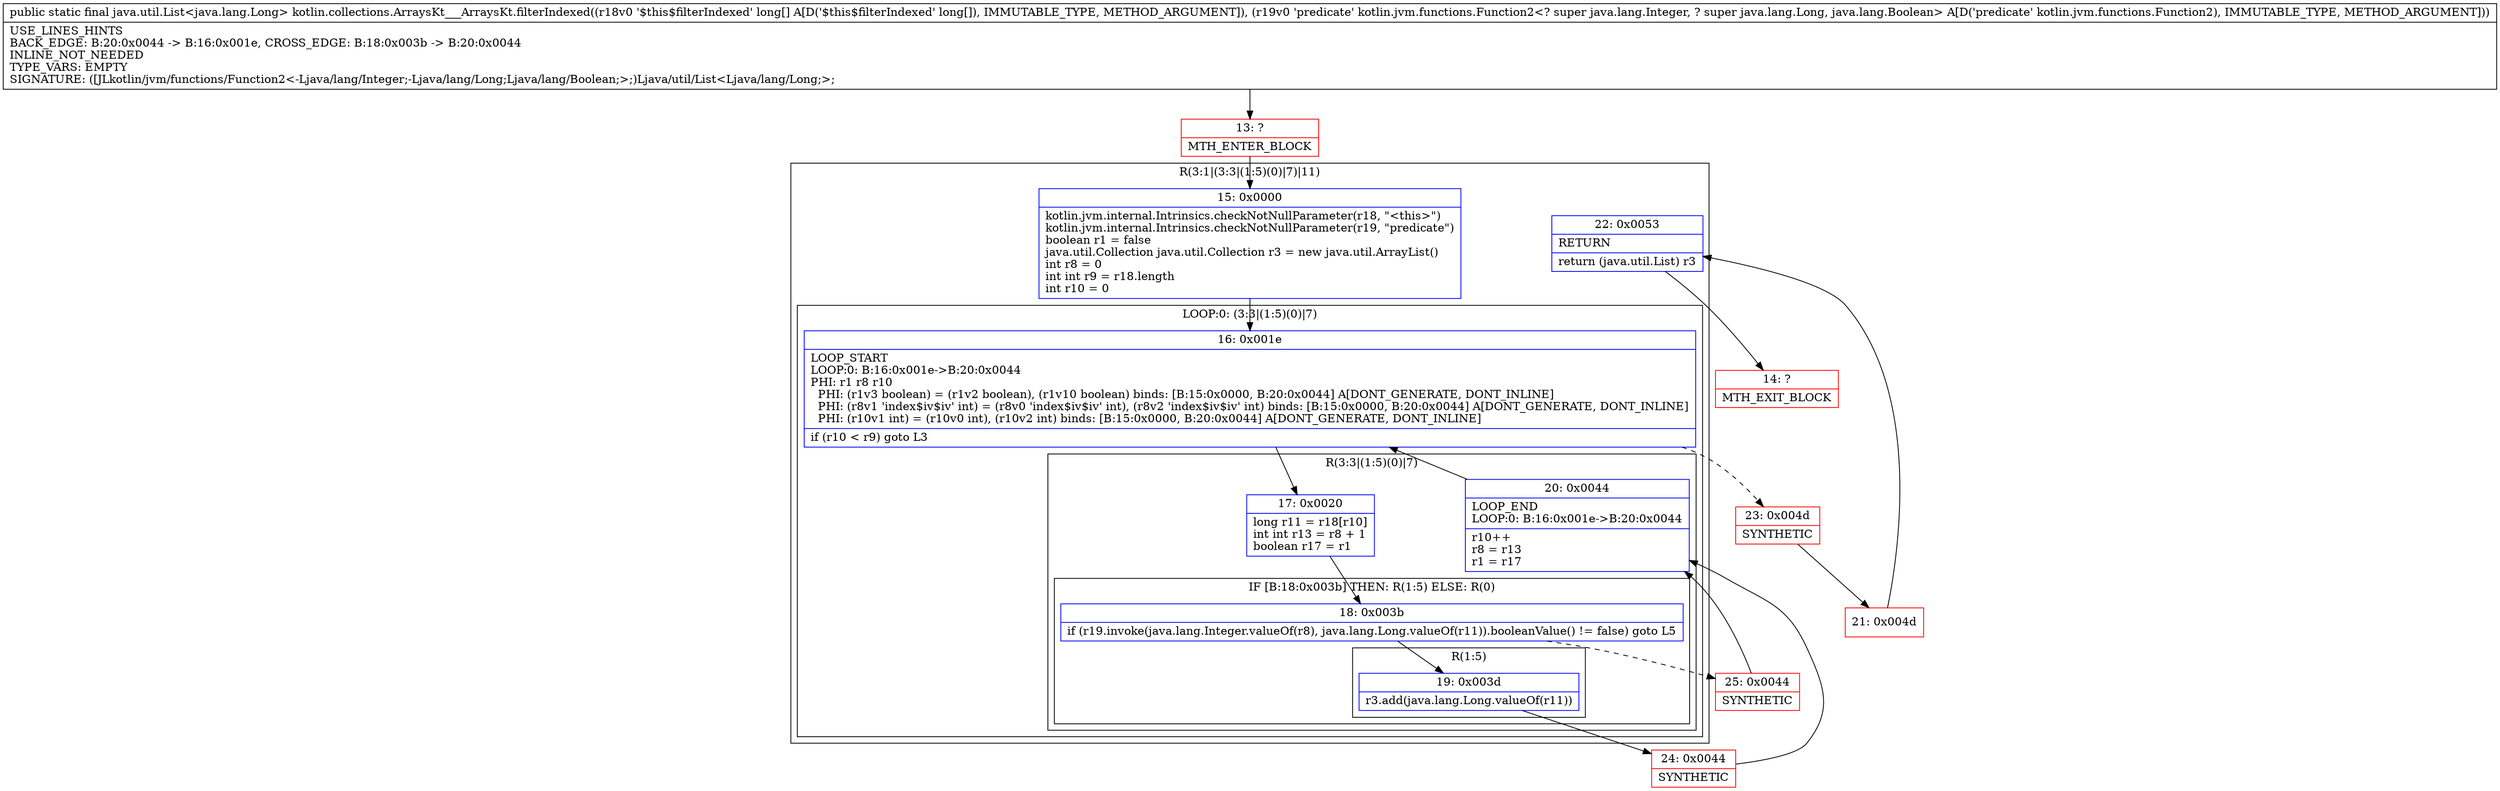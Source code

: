digraph "CFG forkotlin.collections.ArraysKt___ArraysKt.filterIndexed([JLkotlin\/jvm\/functions\/Function2;)Ljava\/util\/List;" {
subgraph cluster_Region_1313522522 {
label = "R(3:1|(3:3|(1:5)(0)|7)|11)";
node [shape=record,color=blue];
Node_15 [shape=record,label="{15\:\ 0x0000|kotlin.jvm.internal.Intrinsics.checkNotNullParameter(r18, \"\<this\>\")\lkotlin.jvm.internal.Intrinsics.checkNotNullParameter(r19, \"predicate\")\lboolean r1 = false\ljava.util.Collection java.util.Collection r3 = new java.util.ArrayList()\lint r8 = 0\lint int r9 = r18.length\lint r10 = 0\l}"];
subgraph cluster_LoopRegion_932186499 {
label = "LOOP:0: (3:3|(1:5)(0)|7)";
node [shape=record,color=blue];
Node_16 [shape=record,label="{16\:\ 0x001e|LOOP_START\lLOOP:0: B:16:0x001e\-\>B:20:0x0044\lPHI: r1 r8 r10 \l  PHI: (r1v3 boolean) = (r1v2 boolean), (r1v10 boolean) binds: [B:15:0x0000, B:20:0x0044] A[DONT_GENERATE, DONT_INLINE]\l  PHI: (r8v1 'index$iv$iv' int) = (r8v0 'index$iv$iv' int), (r8v2 'index$iv$iv' int) binds: [B:15:0x0000, B:20:0x0044] A[DONT_GENERATE, DONT_INLINE]\l  PHI: (r10v1 int) = (r10v0 int), (r10v2 int) binds: [B:15:0x0000, B:20:0x0044] A[DONT_GENERATE, DONT_INLINE]\l|if (r10 \< r9) goto L3\l}"];
subgraph cluster_Region_406316534 {
label = "R(3:3|(1:5)(0)|7)";
node [shape=record,color=blue];
Node_17 [shape=record,label="{17\:\ 0x0020|long r11 = r18[r10]\lint int r13 = r8 + 1\lboolean r17 = r1\l}"];
subgraph cluster_IfRegion_802705201 {
label = "IF [B:18:0x003b] THEN: R(1:5) ELSE: R(0)";
node [shape=record,color=blue];
Node_18 [shape=record,label="{18\:\ 0x003b|if (r19.invoke(java.lang.Integer.valueOf(r8), java.lang.Long.valueOf(r11)).booleanValue() != false) goto L5\l}"];
subgraph cluster_Region_395097910 {
label = "R(1:5)";
node [shape=record,color=blue];
Node_19 [shape=record,label="{19\:\ 0x003d|r3.add(java.lang.Long.valueOf(r11))\l}"];
}
subgraph cluster_Region_909871821 {
label = "R(0)";
node [shape=record,color=blue];
}
}
Node_20 [shape=record,label="{20\:\ 0x0044|LOOP_END\lLOOP:0: B:16:0x001e\-\>B:20:0x0044\l|r10++\lr8 = r13\lr1 = r17\l}"];
}
}
Node_22 [shape=record,label="{22\:\ 0x0053|RETURN\l|return (java.util.List) r3\l}"];
}
Node_13 [shape=record,color=red,label="{13\:\ ?|MTH_ENTER_BLOCK\l}"];
Node_24 [shape=record,color=red,label="{24\:\ 0x0044|SYNTHETIC\l}"];
Node_25 [shape=record,color=red,label="{25\:\ 0x0044|SYNTHETIC\l}"];
Node_23 [shape=record,color=red,label="{23\:\ 0x004d|SYNTHETIC\l}"];
Node_21 [shape=record,color=red,label="{21\:\ 0x004d}"];
Node_14 [shape=record,color=red,label="{14\:\ ?|MTH_EXIT_BLOCK\l}"];
MethodNode[shape=record,label="{public static final java.util.List\<java.lang.Long\> kotlin.collections.ArraysKt___ArraysKt.filterIndexed((r18v0 '$this$filterIndexed' long[] A[D('$this$filterIndexed' long[]), IMMUTABLE_TYPE, METHOD_ARGUMENT]), (r19v0 'predicate' kotlin.jvm.functions.Function2\<? super java.lang.Integer, ? super java.lang.Long, java.lang.Boolean\> A[D('predicate' kotlin.jvm.functions.Function2), IMMUTABLE_TYPE, METHOD_ARGUMENT]))  | USE_LINES_HINTS\lBACK_EDGE: B:20:0x0044 \-\> B:16:0x001e, CROSS_EDGE: B:18:0x003b \-\> B:20:0x0044\lINLINE_NOT_NEEDED\lTYPE_VARS: EMPTY\lSIGNATURE: ([JLkotlin\/jvm\/functions\/Function2\<\-Ljava\/lang\/Integer;\-Ljava\/lang\/Long;Ljava\/lang\/Boolean;\>;)Ljava\/util\/List\<Ljava\/lang\/Long;\>;\l}"];
MethodNode -> Node_13;Node_15 -> Node_16;
Node_16 -> Node_17;
Node_16 -> Node_23[style=dashed];
Node_17 -> Node_18;
Node_18 -> Node_19;
Node_18 -> Node_25[style=dashed];
Node_19 -> Node_24;
Node_20 -> Node_16;
Node_22 -> Node_14;
Node_13 -> Node_15;
Node_24 -> Node_20;
Node_25 -> Node_20;
Node_23 -> Node_21;
Node_21 -> Node_22;
}

